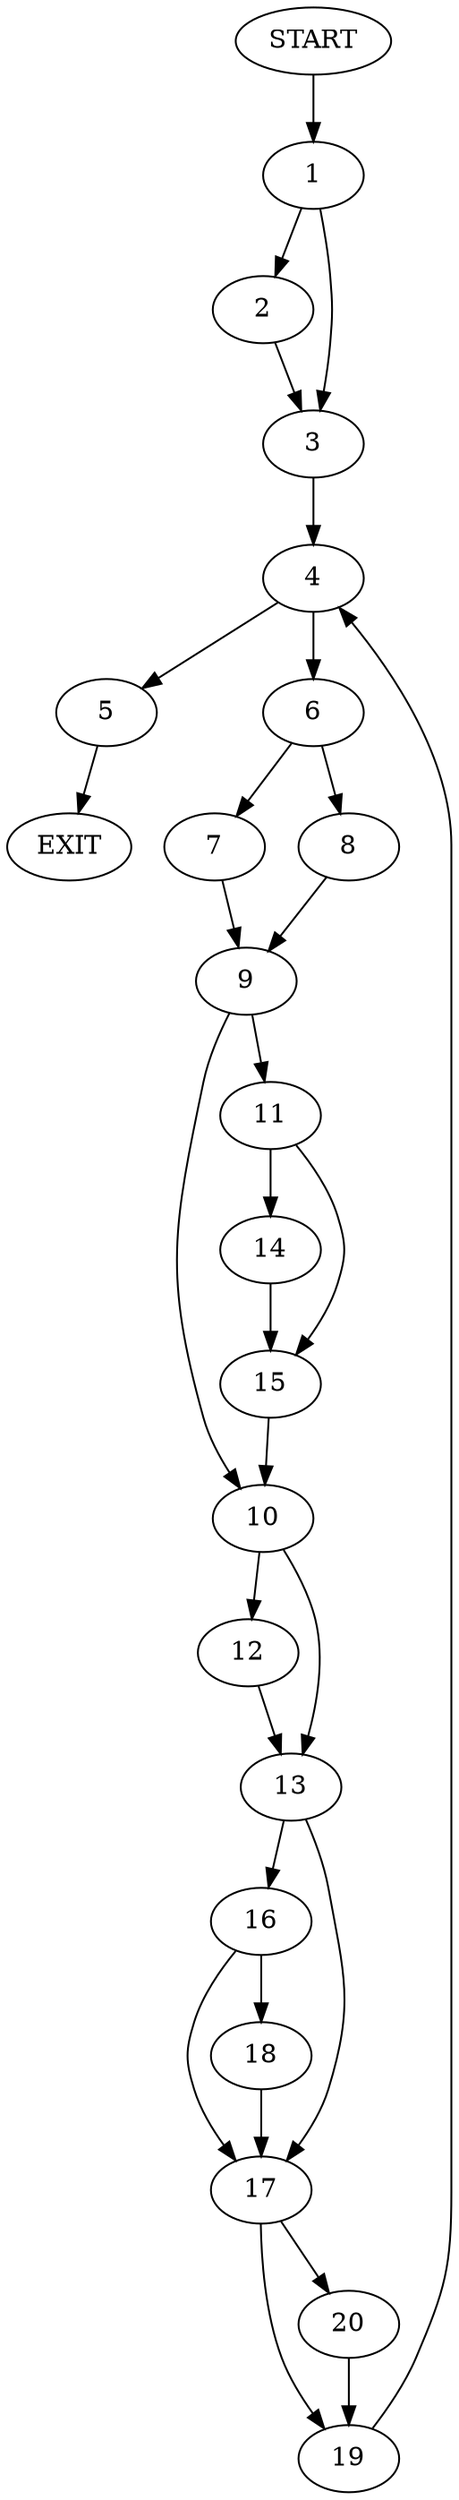 digraph {
0 [label="START"]
21 [label="EXIT"]
0 -> 1
1 -> 2
1 -> 3
2 -> 3
3 -> 4
4 -> 5
4 -> 6
6 -> 7
6 -> 8
5 -> 21
7 -> 9
8 -> 9
9 -> 10
9 -> 11
10 -> 12
10 -> 13
11 -> 14
11 -> 15
14 -> 15
15 -> 10
13 -> 16
13 -> 17
12 -> 13
16 -> 18
16 -> 17
17 -> 19
17 -> 20
18 -> 17
19 -> 4
20 -> 19
}
